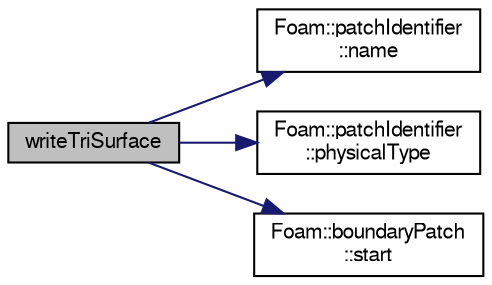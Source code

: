 digraph "writeTriSurface"
{
  bgcolor="transparent";
  edge [fontname="FreeSans",fontsize="10",labelfontname="FreeSans",labelfontsize="10"];
  node [fontname="FreeSans",fontsize="10",shape=record];
  rankdir="LR";
  Node1 [label="writeTriSurface",height=0.2,width=0.4,color="black", fillcolor="grey75", style="filled" fontcolor="black"];
  Node1 -> Node2 [color="midnightblue",fontsize="10",style="solid",fontname="FreeSans"];
  Node2 [label="Foam::patchIdentifier\l::name",height=0.2,width=0.4,color="black",URL="$a01749.html#a75b72488d2e82151b025744974919d5d",tooltip="Return name. "];
  Node1 -> Node3 [color="midnightblue",fontsize="10",style="solid",fontname="FreeSans"];
  Node3 [label="Foam::patchIdentifier\l::physicalType",height=0.2,width=0.4,color="black",URL="$a01749.html#ad866bf5de40c6f31bc05e249c9792dce",tooltip="Return the optional physical type of the patch. "];
  Node1 -> Node4 [color="midnightblue",fontsize="10",style="solid",fontname="FreeSans"];
  Node4 [label="Foam::boundaryPatch\l::start",height=0.2,width=0.4,color="black",URL="$a00143.html#a861f370e41af7d54d7ff91da65de6e6a"];
}

